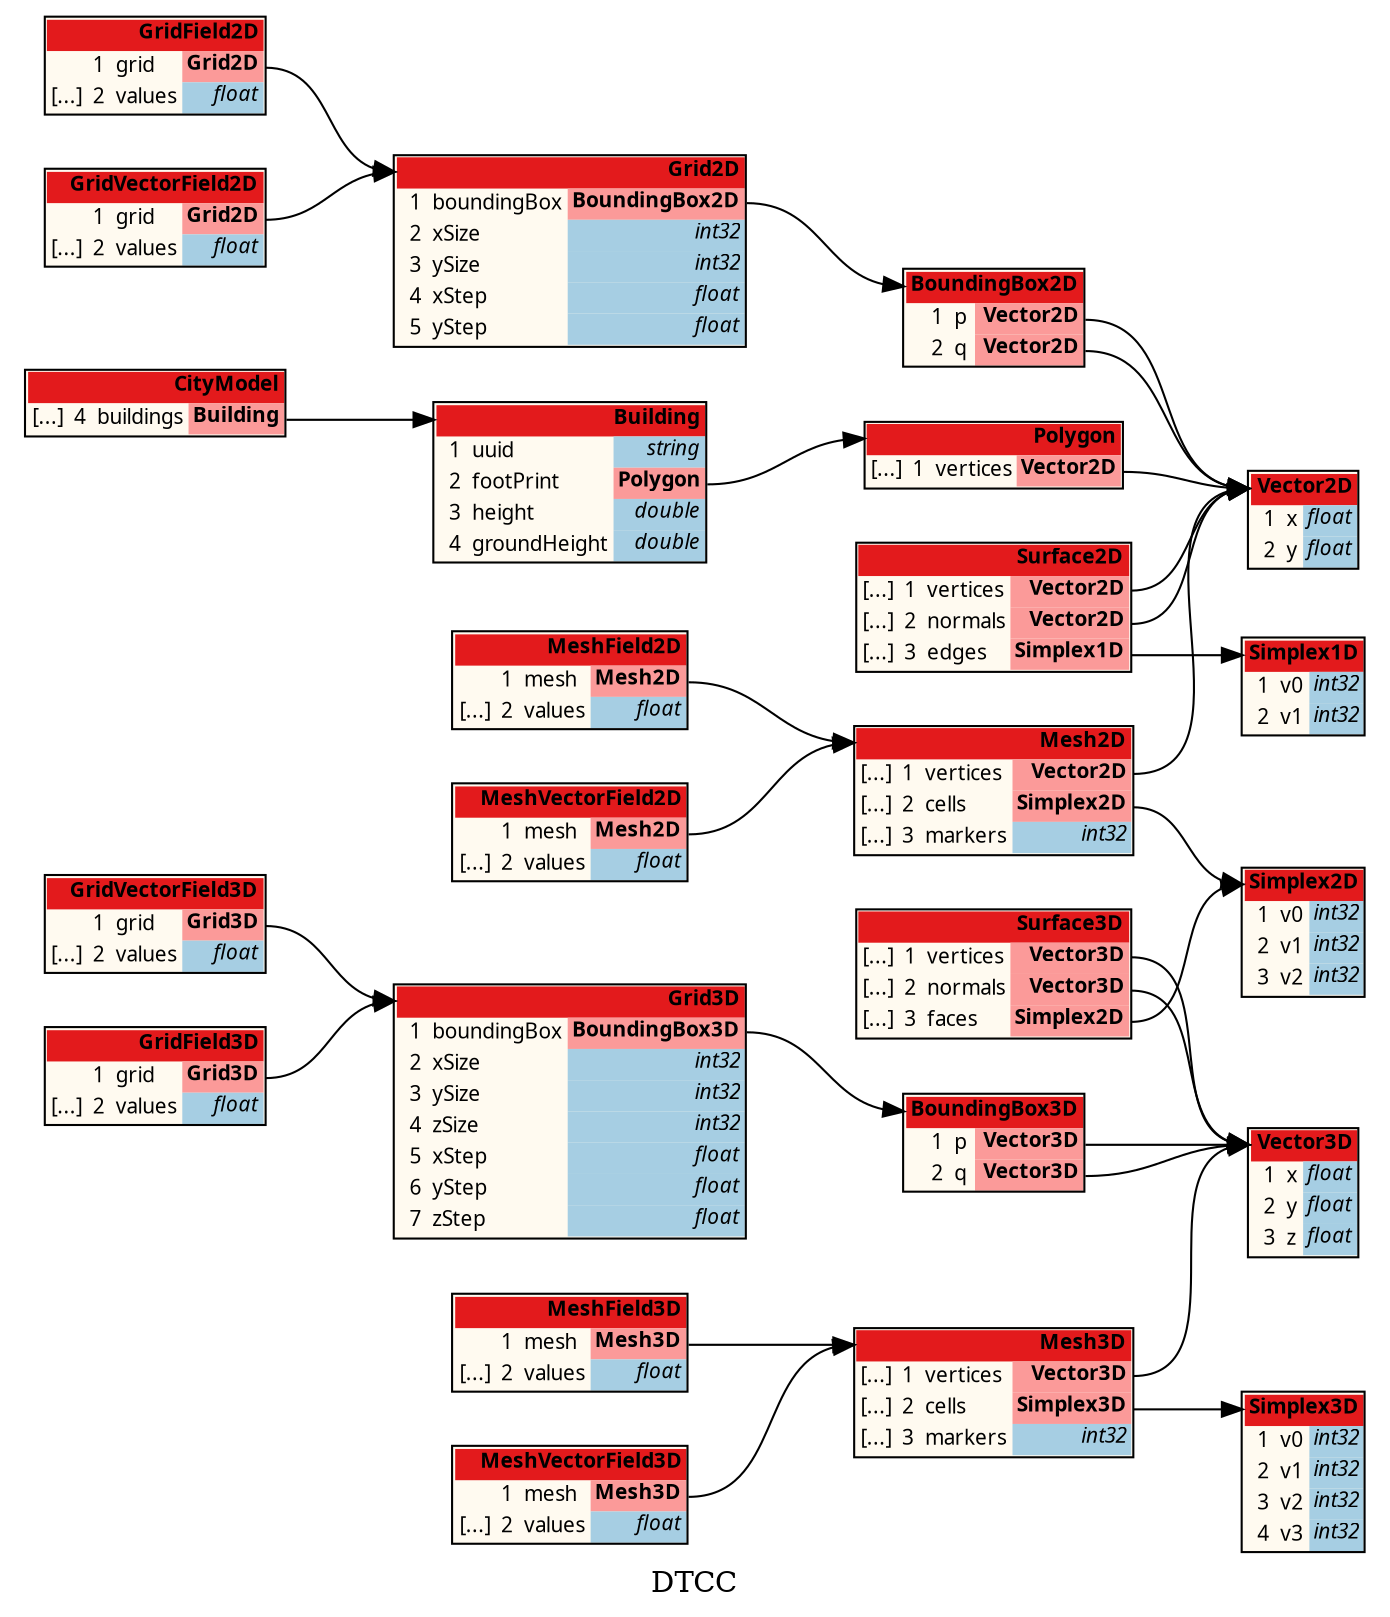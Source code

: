 /*
	do not edit:
	auto-generated by github.com/seamia/protodot
*/
digraph protodot {

	/* package:   DTCC */
	/* source:    ../protobuf/dtcc.proto */
	/* selection:  */

	rankdir=LR;
	label="DTCC";
	tooltip="DTCC";
	bgcolor="transparent"

	node [
		shape=plaintext
		fontsize=10
		fontname="Ubuntu"
	];


	/* ------ nodes ------ */

	/* ------ leaving the root package unwrapped ------ */
	Node_Ja_103	[shape=plaintext tooltip="DTCC.Simplex2D" label=<<TABLE BORDER="1" CELLBORDER="0" CELLSPACING="0" BGCOLOR="#fffaf0"><TR><TD COLSPAN="4" PORT="header" BGCOLOR="#e31a1c" ALIGN="right"><b>Simplex2D</b></TD></TR><TR><TD ALIGN="right"></TD><TD ALIGN="right">1</TD><TD ALIGN="left">v0</TD><TD BGCOLOR="#a6cee3" PORT="pov0" ALIGN="right" TITLE="int32"><i>int32</i></TD></TR><TR><TD ALIGN="right"></TD><TD ALIGN="right">2</TD><TD ALIGN="left">v1</TD><TD BGCOLOR="#a6cee3" PORT="pov1" ALIGN="right" TITLE="int32"><i>int32</i></TD></TR><TR><TD ALIGN="right"></TD><TD ALIGN="right">3</TD><TD ALIGN="left">v2</TD><TD BGCOLOR="#a6cee3" PORT="pov2" ALIGN="right" TITLE="int32"><i>int32</i></TD></TR></TABLE>>];
	Node_Ja_106	[shape=plaintext tooltip="DTCC.BoundingBox3D" label=<<TABLE BORDER="1" CELLBORDER="0" CELLSPACING="0" BGCOLOR="#fffaf0"><TR><TD COLSPAN="4" PORT="header" BGCOLOR="#e31a1c" ALIGN="right"><b>BoundingBox3D</b></TD></TR><TR><TD ALIGN="right"></TD><TD ALIGN="right">1</TD><TD ALIGN="left">p</TD><TD BGCOLOR="#fb9a99" PORT="pop" ALIGN="right"><b>Vector3D</b></TD></TR><TR><TD ALIGN="right"></TD><TD ALIGN="right">2</TD><TD ALIGN="left">q</TD><TD BGCOLOR="#fb9a99" PORT="poq" ALIGN="right"><b>Vector3D</b></TD></TR></TABLE>>];
	Node_Ja_108	[shape=plaintext tooltip="DTCC.Grid2D" label=<<TABLE BORDER="1" CELLBORDER="0" CELLSPACING="0" BGCOLOR="#fffaf0"><TR><TD COLSPAN="4" PORT="header" BGCOLOR="#e31a1c" ALIGN="right"><b>Grid2D</b></TD></TR><TR><TD ALIGN="right"></TD><TD ALIGN="right">1</TD><TD ALIGN="left">boundingBox</TD><TD BGCOLOR="#fb9a99" PORT="poboundingBox" ALIGN="right"><b>BoundingBox2D</b></TD></TR><TR><TD ALIGN="right"></TD><TD ALIGN="right">2</TD><TD ALIGN="left">xSize</TD><TD BGCOLOR="#a6cee3" PORT="poxSize" ALIGN="right" TITLE="int32"><i>int32</i></TD></TR><TR><TD ALIGN="right"></TD><TD ALIGN="right">3</TD><TD ALIGN="left">ySize</TD><TD BGCOLOR="#a6cee3" PORT="poySize" ALIGN="right" TITLE="int32"><i>int32</i></TD></TR><TR><TD ALIGN="right"></TD><TD ALIGN="right">4</TD><TD ALIGN="left">xStep</TD><TD BGCOLOR="#a6cee3" PORT="poxStep" ALIGN="right" TITLE="float"><i>float</i></TD></TR><TR><TD ALIGN="right"></TD><TD ALIGN="right">5</TD><TD ALIGN="left">yStep</TD><TD BGCOLOR="#a6cee3" PORT="poyStep" ALIGN="right" TITLE="float"><i>float</i></TD></TR></TABLE>>];
	Node_Ja_109	[shape=plaintext tooltip="DTCC.Grid3D" label=<<TABLE BORDER="1" CELLBORDER="0" CELLSPACING="0" BGCOLOR="#fffaf0"><TR><TD COLSPAN="4" PORT="header" BGCOLOR="#e31a1c" ALIGN="right"><b>Grid3D</b></TD></TR><TR><TD ALIGN="right"></TD><TD ALIGN="right">1</TD><TD ALIGN="left">boundingBox</TD><TD BGCOLOR="#fb9a99" PORT="poboundingBox" ALIGN="right"><b>BoundingBox3D</b></TD></TR><TR><TD ALIGN="right"></TD><TD ALIGN="right">2</TD><TD ALIGN="left">xSize</TD><TD BGCOLOR="#a6cee3" PORT="poxSize" ALIGN="right" TITLE="int32"><i>int32</i></TD></TR><TR><TD ALIGN="right"></TD><TD ALIGN="right">3</TD><TD ALIGN="left">ySize</TD><TD BGCOLOR="#a6cee3" PORT="poySize" ALIGN="right" TITLE="int32"><i>int32</i></TD></TR><TR><TD ALIGN="right"></TD><TD ALIGN="right">4</TD><TD ALIGN="left">zSize</TD><TD BGCOLOR="#a6cee3" PORT="pozSize" ALIGN="right" TITLE="int32"><i>int32</i></TD></TR><TR><TD ALIGN="right"></TD><TD ALIGN="right">5</TD><TD ALIGN="left">xStep</TD><TD BGCOLOR="#a6cee3" PORT="poxStep" ALIGN="right" TITLE="float"><i>float</i></TD></TR><TR><TD ALIGN="right"></TD><TD ALIGN="right">6</TD><TD ALIGN="left">yStep</TD><TD BGCOLOR="#a6cee3" PORT="poyStep" ALIGN="right" TITLE="float"><i>float</i></TD></TR><TR><TD ALIGN="right"></TD><TD ALIGN="right">7</TD><TD ALIGN="left">zStep</TD><TD BGCOLOR="#a6cee3" PORT="pozStep" ALIGN="right" TITLE="float"><i>float</i></TD></TR></TABLE>>];
	Node_Ja_110	[shape=plaintext tooltip="DTCC.Mesh2D" label=<<TABLE BORDER="1" CELLBORDER="0" CELLSPACING="0" BGCOLOR="#fffaf0"><TR><TD COLSPAN="4" PORT="header" BGCOLOR="#e31a1c" ALIGN="right"><b>Mesh2D</b></TD></TR><TR><TD ALIGN="right">[...]</TD><TD ALIGN="right">1</TD><TD ALIGN="left">vertices</TD><TD BGCOLOR="#fb9a99" PORT="povertices" ALIGN="right"><b>Vector2D</b></TD></TR><TR><TD ALIGN="right">[...]</TD><TD ALIGN="right">2</TD><TD ALIGN="left">cells</TD><TD BGCOLOR="#fb9a99" PORT="pocells" ALIGN="right"><b>Simplex2D</b></TD></TR><TR><TD ALIGN="right">[...]</TD><TD ALIGN="right">3</TD><TD ALIGN="left">markers</TD><TD BGCOLOR="#a6cee3" PORT="pomarkers" ALIGN="right" TITLE="int32"><i>int32</i></TD></TR></TABLE>>];
	Node_Ja_112	[shape=plaintext tooltip="DTCC.Surface2D" label=<<TABLE BORDER="1" CELLBORDER="0" CELLSPACING="0" BGCOLOR="#fffaf0"><TR><TD COLSPAN="4" PORT="header" BGCOLOR="#e31a1c" ALIGN="right"><b>Surface2D</b></TD></TR><TR><TD ALIGN="right">[...]</TD><TD ALIGN="right">1</TD><TD ALIGN="left">vertices</TD><TD BGCOLOR="#fb9a99" PORT="povertices" ALIGN="right"><b>Vector2D</b></TD></TR><TR><TD ALIGN="right">[...]</TD><TD ALIGN="right">2</TD><TD ALIGN="left">normals</TD><TD BGCOLOR="#fb9a99" PORT="ponormals" ALIGN="right"><b>Vector2D</b></TD></TR><TR><TD ALIGN="right">[...]</TD><TD ALIGN="right">3</TD><TD ALIGN="left">edges</TD><TD BGCOLOR="#fb9a99" PORT="poedges" ALIGN="right"><b>Simplex1D</b></TD></TR></TABLE>>];
	Node_Ja_100	[shape=plaintext tooltip="DTCC.Vector2D" label=<<TABLE BORDER="1" CELLBORDER="0" CELLSPACING="0" BGCOLOR="#fffaf0"><TR><TD COLSPAN="4" PORT="header" BGCOLOR="#e31a1c" ALIGN="right"><b>Vector2D</b></TD></TR><TR><TD ALIGN="right"></TD><TD ALIGN="right">1</TD><TD ALIGN="left">x</TD><TD BGCOLOR="#a6cee3" PORT="pox" ALIGN="right" TITLE="float"><i>float</i></TD></TR><TR><TD ALIGN="right"></TD><TD ALIGN="right">2</TD><TD ALIGN="left">y</TD><TD BGCOLOR="#a6cee3" PORT="poy" ALIGN="right" TITLE="float"><i>float</i></TD></TR></TABLE>>];
	Node_Ja_101	[shape=plaintext tooltip="DTCC.Vector3D" label=<<TABLE BORDER="1" CELLBORDER="0" CELLSPACING="0" BGCOLOR="#fffaf0"><TR><TD COLSPAN="4" PORT="header" BGCOLOR="#e31a1c" ALIGN="right"><b>Vector3D</b></TD></TR><TR><TD ALIGN="right"></TD><TD ALIGN="right">1</TD><TD ALIGN="left">x</TD><TD BGCOLOR="#a6cee3" PORT="pox" ALIGN="right" TITLE="float"><i>float</i></TD></TR><TR><TD ALIGN="right"></TD><TD ALIGN="right">2</TD><TD ALIGN="left">y</TD><TD BGCOLOR="#a6cee3" PORT="poy" ALIGN="right" TITLE="float"><i>float</i></TD></TR><TR><TD ALIGN="right"></TD><TD ALIGN="right">3</TD><TD ALIGN="left">z</TD><TD BGCOLOR="#a6cee3" PORT="poz" ALIGN="right" TITLE="float"><i>float</i></TD></TR></TABLE>>];
	Node_Ja_120	[shape=plaintext tooltip="DTCC.MeshVectorField2D" label=<<TABLE BORDER="1" CELLBORDER="0" CELLSPACING="0" BGCOLOR="#fffaf0"><TR><TD COLSPAN="4" PORT="header" BGCOLOR="#e31a1c" ALIGN="right"><b>MeshVectorField2D</b></TD></TR><TR><TD ALIGN="right"></TD><TD ALIGN="right">1</TD><TD ALIGN="left">mesh</TD><TD BGCOLOR="#fb9a99" PORT="pomesh" ALIGN="right"><b>Mesh2D</b></TD></TR><TR><TD ALIGN="right">[...]</TD><TD ALIGN="right">2</TD><TD ALIGN="left">values</TD><TD BGCOLOR="#a6cee3" PORT="povalues" ALIGN="right" TITLE="float"><i>float</i></TD></TR></TABLE>>];
	Node_Ja_123	[shape=plaintext tooltip="DTCC.CityModel" label=<<TABLE BORDER="1" CELLBORDER="0" CELLSPACING="0" BGCOLOR="#fffaf0"><TR><TD COLSPAN="4" PORT="header" BGCOLOR="#e31a1c" ALIGN="right"><b>CityModel</b></TD></TR><TR><TD ALIGN="right">[...]</TD><TD ALIGN="right">4</TD><TD ALIGN="left">buildings</TD><TD BGCOLOR="#fb9a99" PORT="pobuildings" ALIGN="right"><b>Building</b></TD></TR></TABLE>>];
	Node_Ja_121	[shape=plaintext tooltip="DTCC.MeshVectorField3D" label=<<TABLE BORDER="1" CELLBORDER="0" CELLSPACING="0" BGCOLOR="#fffaf0"><TR><TD COLSPAN="4" PORT="header" BGCOLOR="#e31a1c" ALIGN="right"><b>MeshVectorField3D</b></TD></TR><TR><TD ALIGN="right"></TD><TD ALIGN="right">1</TD><TD ALIGN="left">mesh</TD><TD BGCOLOR="#fb9a99" PORT="pomesh" ALIGN="right"><b>Mesh3D</b></TD></TR><TR><TD ALIGN="right">[...]</TD><TD ALIGN="right">2</TD><TD ALIGN="left">values</TD><TD BGCOLOR="#a6cee3" PORT="povalues" ALIGN="right" TITLE="float"><i>float</i></TD></TR></TABLE>>];
	Node_Ja_122	[shape=plaintext tooltip="DTCC.Building" label=<<TABLE BORDER="1" CELLBORDER="0" CELLSPACING="0" BGCOLOR="#fffaf0"><TR><TD COLSPAN="4" PORT="header" BGCOLOR="#e31a1c" ALIGN="right"><b>Building</b></TD></TR><TR><TD ALIGN="right"></TD><TD ALIGN="right">1</TD><TD ALIGN="left">uuid</TD><TD BGCOLOR="#a6cee3" PORT="pouuid" ALIGN="right" TITLE="string"><i>string</i></TD></TR><TR><TD ALIGN="right"></TD><TD ALIGN="right">2</TD><TD ALIGN="left">footPrint</TD><TD BGCOLOR="#fb9a99" PORT="pofootPrint" ALIGN="right"><b>Polygon</b></TD></TR><TR><TD ALIGN="right"></TD><TD ALIGN="right">3</TD><TD ALIGN="left">height</TD><TD BGCOLOR="#a6cee3" PORT="poheight" ALIGN="right" TITLE="double"><i>double</i></TD></TR><TR><TD ALIGN="right"></TD><TD ALIGN="right">4</TD><TD ALIGN="left">groundHeight</TD><TD BGCOLOR="#a6cee3" PORT="pogroundHeight" ALIGN="right" TITLE="double"><i>double</i></TD></TR></TABLE>>];
	Node_Ja_102	[shape=plaintext tooltip="DTCC.Simplex1D" label=<<TABLE BORDER="1" CELLBORDER="0" CELLSPACING="0" BGCOLOR="#fffaf0"><TR><TD COLSPAN="4" PORT="header" BGCOLOR="#e31a1c" ALIGN="right"><b>Simplex1D</b></TD></TR><TR><TD ALIGN="right"></TD><TD ALIGN="right">1</TD><TD ALIGN="left">v0</TD><TD BGCOLOR="#a6cee3" PORT="pov0" ALIGN="right" TITLE="int32"><i>int32</i></TD></TR><TR><TD ALIGN="right"></TD><TD ALIGN="right">2</TD><TD ALIGN="left">v1</TD><TD BGCOLOR="#a6cee3" PORT="pov1" ALIGN="right" TITLE="int32"><i>int32</i></TD></TR></TABLE>>];
	Node_Ja_116	[shape=plaintext tooltip="DTCC.GridVectorField2D" label=<<TABLE BORDER="1" CELLBORDER="0" CELLSPACING="0" BGCOLOR="#fffaf0"><TR><TD COLSPAN="4" PORT="header" BGCOLOR="#e31a1c" ALIGN="right"><b>GridVectorField2D</b></TD></TR><TR><TD ALIGN="right"></TD><TD ALIGN="right">1</TD><TD ALIGN="left">grid</TD><TD BGCOLOR="#fb9a99" PORT="pogrid" ALIGN="right"><b>Grid2D</b></TD></TR><TR><TD ALIGN="right">[...]</TD><TD ALIGN="right">2</TD><TD ALIGN="left">values</TD><TD BGCOLOR="#a6cee3" PORT="povalues" ALIGN="right" TITLE="float"><i>float</i></TD></TR></TABLE>>];
	Node_Ja_114	[shape=plaintext tooltip="DTCC.GridField2D" label=<<TABLE BORDER="1" CELLBORDER="0" CELLSPACING="0" BGCOLOR="#fffaf0"><TR><TD COLSPAN="4" PORT="header" BGCOLOR="#e31a1c" ALIGN="right"><b>GridField2D</b></TD></TR><TR><TD ALIGN="right"></TD><TD ALIGN="right">1</TD><TD ALIGN="left">grid</TD><TD BGCOLOR="#fb9a99" PORT="pogrid" ALIGN="right"><b>Grid2D</b></TD></TR><TR><TD ALIGN="right">[...]</TD><TD ALIGN="right">2</TD><TD ALIGN="left">values</TD><TD BGCOLOR="#a6cee3" PORT="povalues" ALIGN="right" TITLE="float"><i>float</i></TD></TR></TABLE>>];
	Node_Ja_118	[shape=plaintext tooltip="DTCC.MeshField2D" label=<<TABLE BORDER="1" CELLBORDER="0" CELLSPACING="0" BGCOLOR="#fffaf0"><TR><TD COLSPAN="4" PORT="header" BGCOLOR="#e31a1c" ALIGN="right"><b>MeshField2D</b></TD></TR><TR><TD ALIGN="right"></TD><TD ALIGN="right">1</TD><TD ALIGN="left">mesh</TD><TD BGCOLOR="#fb9a99" PORT="pomesh" ALIGN="right"><b>Mesh2D</b></TD></TR><TR><TD ALIGN="right">[...]</TD><TD ALIGN="right">2</TD><TD ALIGN="left">values</TD><TD BGCOLOR="#a6cee3" PORT="povalues" ALIGN="right" TITLE="float"><i>float</i></TD></TR></TABLE>>];
	Node_Ja_119	[shape=plaintext tooltip="DTCC.MeshField3D" label=<<TABLE BORDER="1" CELLBORDER="0" CELLSPACING="0" BGCOLOR="#fffaf0"><TR><TD COLSPAN="4" PORT="header" BGCOLOR="#e31a1c" ALIGN="right"><b>MeshField3D</b></TD></TR><TR><TD ALIGN="right"></TD><TD ALIGN="right">1</TD><TD ALIGN="left">mesh</TD><TD BGCOLOR="#fb9a99" PORT="pomesh" ALIGN="right"><b>Mesh3D</b></TD></TR><TR><TD ALIGN="right">[...]</TD><TD ALIGN="right">2</TD><TD ALIGN="left">values</TD><TD BGCOLOR="#a6cee3" PORT="povalues" ALIGN="right" TITLE="float"><i>float</i></TD></TR></TABLE>>];
	Node_Ja_105	[shape=plaintext tooltip="DTCC.BoundingBox2D" label=<<TABLE BORDER="1" CELLBORDER="0" CELLSPACING="0" BGCOLOR="#fffaf0"><TR><TD COLSPAN="4" PORT="header" BGCOLOR="#e31a1c" ALIGN="right"><b>BoundingBox2D</b></TD></TR><TR><TD ALIGN="right"></TD><TD ALIGN="right">1</TD><TD ALIGN="left">p</TD><TD BGCOLOR="#fb9a99" PORT="pop" ALIGN="right"><b>Vector2D</b></TD></TR><TR><TD ALIGN="right"></TD><TD ALIGN="right">2</TD><TD ALIGN="left">q</TD><TD BGCOLOR="#fb9a99" PORT="poq" ALIGN="right"><b>Vector2D</b></TD></TR></TABLE>>];
	Node_Ja_107	[shape=plaintext tooltip="DTCC.Polygon" label=<<TABLE BORDER="1" CELLBORDER="0" CELLSPACING="0" BGCOLOR="#fffaf0"><TR><TD COLSPAN="4" PORT="header" BGCOLOR="#e31a1c" ALIGN="right"><b>Polygon</b></TD></TR><TR><TD ALIGN="right">[...]</TD><TD ALIGN="right">1</TD><TD ALIGN="left">vertices</TD><TD BGCOLOR="#fb9a99" PORT="povertices" ALIGN="right"><b>Vector2D</b></TD></TR></TABLE>>];
	Node_Ja_113	[shape=plaintext tooltip="DTCC.Surface3D" label=<<TABLE BORDER="1" CELLBORDER="0" CELLSPACING="0" BGCOLOR="#fffaf0"><TR><TD COLSPAN="4" PORT="header" BGCOLOR="#e31a1c" ALIGN="right"><b>Surface3D</b></TD></TR><TR><TD ALIGN="right">[...]</TD><TD ALIGN="right">1</TD><TD ALIGN="left">vertices</TD><TD BGCOLOR="#fb9a99" PORT="povertices" ALIGN="right"><b>Vector3D</b></TD></TR><TR><TD ALIGN="right">[...]</TD><TD ALIGN="right">2</TD><TD ALIGN="left">normals</TD><TD BGCOLOR="#fb9a99" PORT="ponormals" ALIGN="right"><b>Vector3D</b></TD></TR><TR><TD ALIGN="right">[...]</TD><TD ALIGN="right">3</TD><TD ALIGN="left">faces</TD><TD BGCOLOR="#fb9a99" PORT="pofaces" ALIGN="right"><b>Simplex2D</b></TD></TR></TABLE>>];
	Node_Ja_115	[shape=plaintext tooltip="DTCC.GridField3D" label=<<TABLE BORDER="1" CELLBORDER="0" CELLSPACING="0" BGCOLOR="#fffaf0"><TR><TD COLSPAN="4" PORT="header" BGCOLOR="#e31a1c" ALIGN="right"><b>GridField3D</b></TD></TR><TR><TD ALIGN="right"></TD><TD ALIGN="right">1</TD><TD ALIGN="left">grid</TD><TD BGCOLOR="#fb9a99" PORT="pogrid" ALIGN="right"><b>Grid3D</b></TD></TR><TR><TD ALIGN="right">[...]</TD><TD ALIGN="right">2</TD><TD ALIGN="left">values</TD><TD BGCOLOR="#a6cee3" PORT="povalues" ALIGN="right" TITLE="float"><i>float</i></TD></TR></TABLE>>];
	Node_Ja_117	[shape=plaintext tooltip="DTCC.GridVectorField3D" label=<<TABLE BORDER="1" CELLBORDER="0" CELLSPACING="0" BGCOLOR="#fffaf0"><TR><TD COLSPAN="4" PORT="header" BGCOLOR="#e31a1c" ALIGN="right"><b>GridVectorField3D</b></TD></TR><TR><TD ALIGN="right"></TD><TD ALIGN="right">1</TD><TD ALIGN="left">grid</TD><TD BGCOLOR="#fb9a99" PORT="pogrid" ALIGN="right"><b>Grid3D</b></TD></TR><TR><TD ALIGN="right">[...]</TD><TD ALIGN="right">2</TD><TD ALIGN="left">values</TD><TD BGCOLOR="#a6cee3" PORT="povalues" ALIGN="right" TITLE="float"><i>float</i></TD></TR></TABLE>>];
	Node_Ja_104	[shape=plaintext tooltip="DTCC.Simplex3D" label=<<TABLE BORDER="1" CELLBORDER="0" CELLSPACING="0" BGCOLOR="#fffaf0"><TR><TD COLSPAN="4" PORT="header" BGCOLOR="#e31a1c" ALIGN="right"><b>Simplex3D</b></TD></TR><TR><TD ALIGN="right"></TD><TD ALIGN="right">1</TD><TD ALIGN="left">v0</TD><TD BGCOLOR="#a6cee3" PORT="pov0" ALIGN="right" TITLE="int32"><i>int32</i></TD></TR><TR><TD ALIGN="right"></TD><TD ALIGN="right">2</TD><TD ALIGN="left">v1</TD><TD BGCOLOR="#a6cee3" PORT="pov1" ALIGN="right" TITLE="int32"><i>int32</i></TD></TR><TR><TD ALIGN="right"></TD><TD ALIGN="right">3</TD><TD ALIGN="left">v2</TD><TD BGCOLOR="#a6cee3" PORT="pov2" ALIGN="right" TITLE="int32"><i>int32</i></TD></TR><TR><TD ALIGN="right"></TD><TD ALIGN="right">4</TD><TD ALIGN="left">v3</TD><TD BGCOLOR="#a6cee3" PORT="pov3" ALIGN="right" TITLE="int32"><i>int32</i></TD></TR></TABLE>>];
	Node_Ja_111	[shape=plaintext tooltip="DTCC.Mesh3D" label=<<TABLE BORDER="1" CELLBORDER="0" CELLSPACING="0" BGCOLOR="#fffaf0"><TR><TD COLSPAN="4" PORT="header" BGCOLOR="#e31a1c" ALIGN="right"><b>Mesh3D</b></TD></TR><TR><TD ALIGN="right">[...]</TD><TD ALIGN="right">1</TD><TD ALIGN="left">vertices</TD><TD BGCOLOR="#fb9a99" PORT="povertices" ALIGN="right"><b>Vector3D</b></TD></TR><TR><TD ALIGN="right">[...]</TD><TD ALIGN="right">2</TD><TD ALIGN="left">cells</TD><TD BGCOLOR="#fb9a99" PORT="pocells" ALIGN="right"><b>Simplex3D</b></TD></TR><TR><TD ALIGN="right">[...]</TD><TD ALIGN="right">3</TD><TD ALIGN="left">markers</TD><TD BGCOLOR="#a6cee3" PORT="pomarkers" ALIGN="right" TITLE="int32"><i>int32</i></TD></TR></TABLE>>];

	/* ------ connections ------ */
	Node_Ja_112:povertices:e	-> Node_Ja_100:header [color="#000000" tooltip="Ja_112 --> Ja_100"];
	Node_Ja_113:ponormals:e	-> Node_Ja_101:header [color="#000000" tooltip="Ja_113 --> Ja_101"];
	Node_Ja_110:pocells:e	-> Node_Ja_103:header [color="#000000" tooltip="Ja_110 --> Ja_103"];
	Node_Ja_120:pomesh:e	-> Node_Ja_110:header [color="#000000" tooltip="Ja_120 --> Ja_110"];
	Node_Ja_117:pogrid:e	-> Node_Ja_109:header [color="#000000" tooltip="Ja_117 --> Ja_109"];
	Node_Ja_112:ponormals:e	-> Node_Ja_100:header [color="#000000" tooltip="Ja_112 --> Ja_100"];
	Node_Ja_111:povertices:e	-> Node_Ja_101:header [color="#000000" tooltip="Ja_111 --> Ja_101"];
	Node_Ja_112:poedges:e	-> Node_Ja_102:header [color="#000000" tooltip="Ja_112 --> Ja_102"];
	Node_Ja_114:pogrid:e	-> Node_Ja_108:header [color="#000000" tooltip="Ja_114 --> Ja_108"];
	Node_Ja_106:pop:e	-> Node_Ja_101:header [color="#000000" tooltip="Ja_106 --> Ja_101"];
	Node_Ja_113:pofaces:e	-> Node_Ja_103:header [color="#000000" tooltip="Ja_113 --> Ja_103"];
	Node_Ja_113:povertices:e	-> Node_Ja_101:header [color="#000000" tooltip="Ja_113 --> Ja_101"];
	Node_Ja_116:pogrid:e	-> Node_Ja_108:header [color="#000000" tooltip="Ja_116 --> Ja_108"];
	Node_Ja_118:pomesh:e	-> Node_Ja_110:header [color="#000000" tooltip="Ja_118 --> Ja_110"];
	Node_Ja_105:pop:e	-> Node_Ja_100:header [color="#000000" tooltip="Ja_105 --> Ja_100"];
	Node_Ja_107:povertices:e	-> Node_Ja_100:header [color="#000000" tooltip="Ja_107 --> Ja_100"];
	Node_Ja_115:pogrid:e	-> Node_Ja_109:header [color="#000000" tooltip="Ja_115 --> Ja_109"];
	Node_Ja_121:pomesh:e	-> Node_Ja_111:header [color="#000000" tooltip="Ja_121 --> Ja_111"];
	Node_Ja_109:poboundingBox:e	-> Node_Ja_106:header [color="#000000" tooltip="Ja_109 --> Ja_106"];
	Node_Ja_110:povertices:e	-> Node_Ja_100:header [color="#000000" tooltip="Ja_110 --> Ja_100"];
	Node_Ja_111:pocells:e	-> Node_Ja_104:header [color="#000000" tooltip="Ja_111 --> Ja_104"];
	Node_Ja_119:pomesh:e	-> Node_Ja_111:header [color="#000000" tooltip="Ja_119 --> Ja_111"];
	Node_Ja_122:pofootPrint:e	-> Node_Ja_107:header [color="#000000" tooltip="Ja_122 --> Ja_107"];
	Node_Ja_123:pobuildings:e	-> Node_Ja_122:header [color="#000000" tooltip="Ja_123 --> Ja_122"];
	Node_Ja_105:poq:e	-> Node_Ja_100:header [color="#000000" tooltip="Ja_105 --> Ja_100"];
	Node_Ja_106:poq:e	-> Node_Ja_101:header [color="#000000" tooltip="Ja_106 --> Ja_101"];
	Node_Ja_108:poboundingBox:e	-> Node_Ja_105:header [color="#000000" tooltip="Ja_108 --> Ja_105"];

	/* generated by github.com/seamia/protodot on Tuesday, 21-Jun-22 13:38:21 CEST */
}
